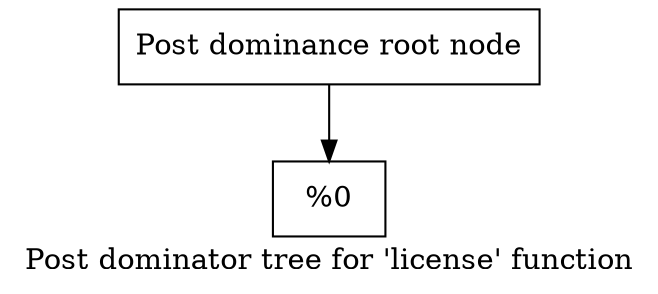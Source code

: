 digraph "Post dominator tree for 'license' function" {
	label="Post dominator tree for 'license' function";

	Node0x1348dd0 [shape=record,label="{Post dominance root node}"];
	Node0x1348dd0 -> Node0x1283600;
	Node0x1283600 [shape=record,label="{%0}"];
}
